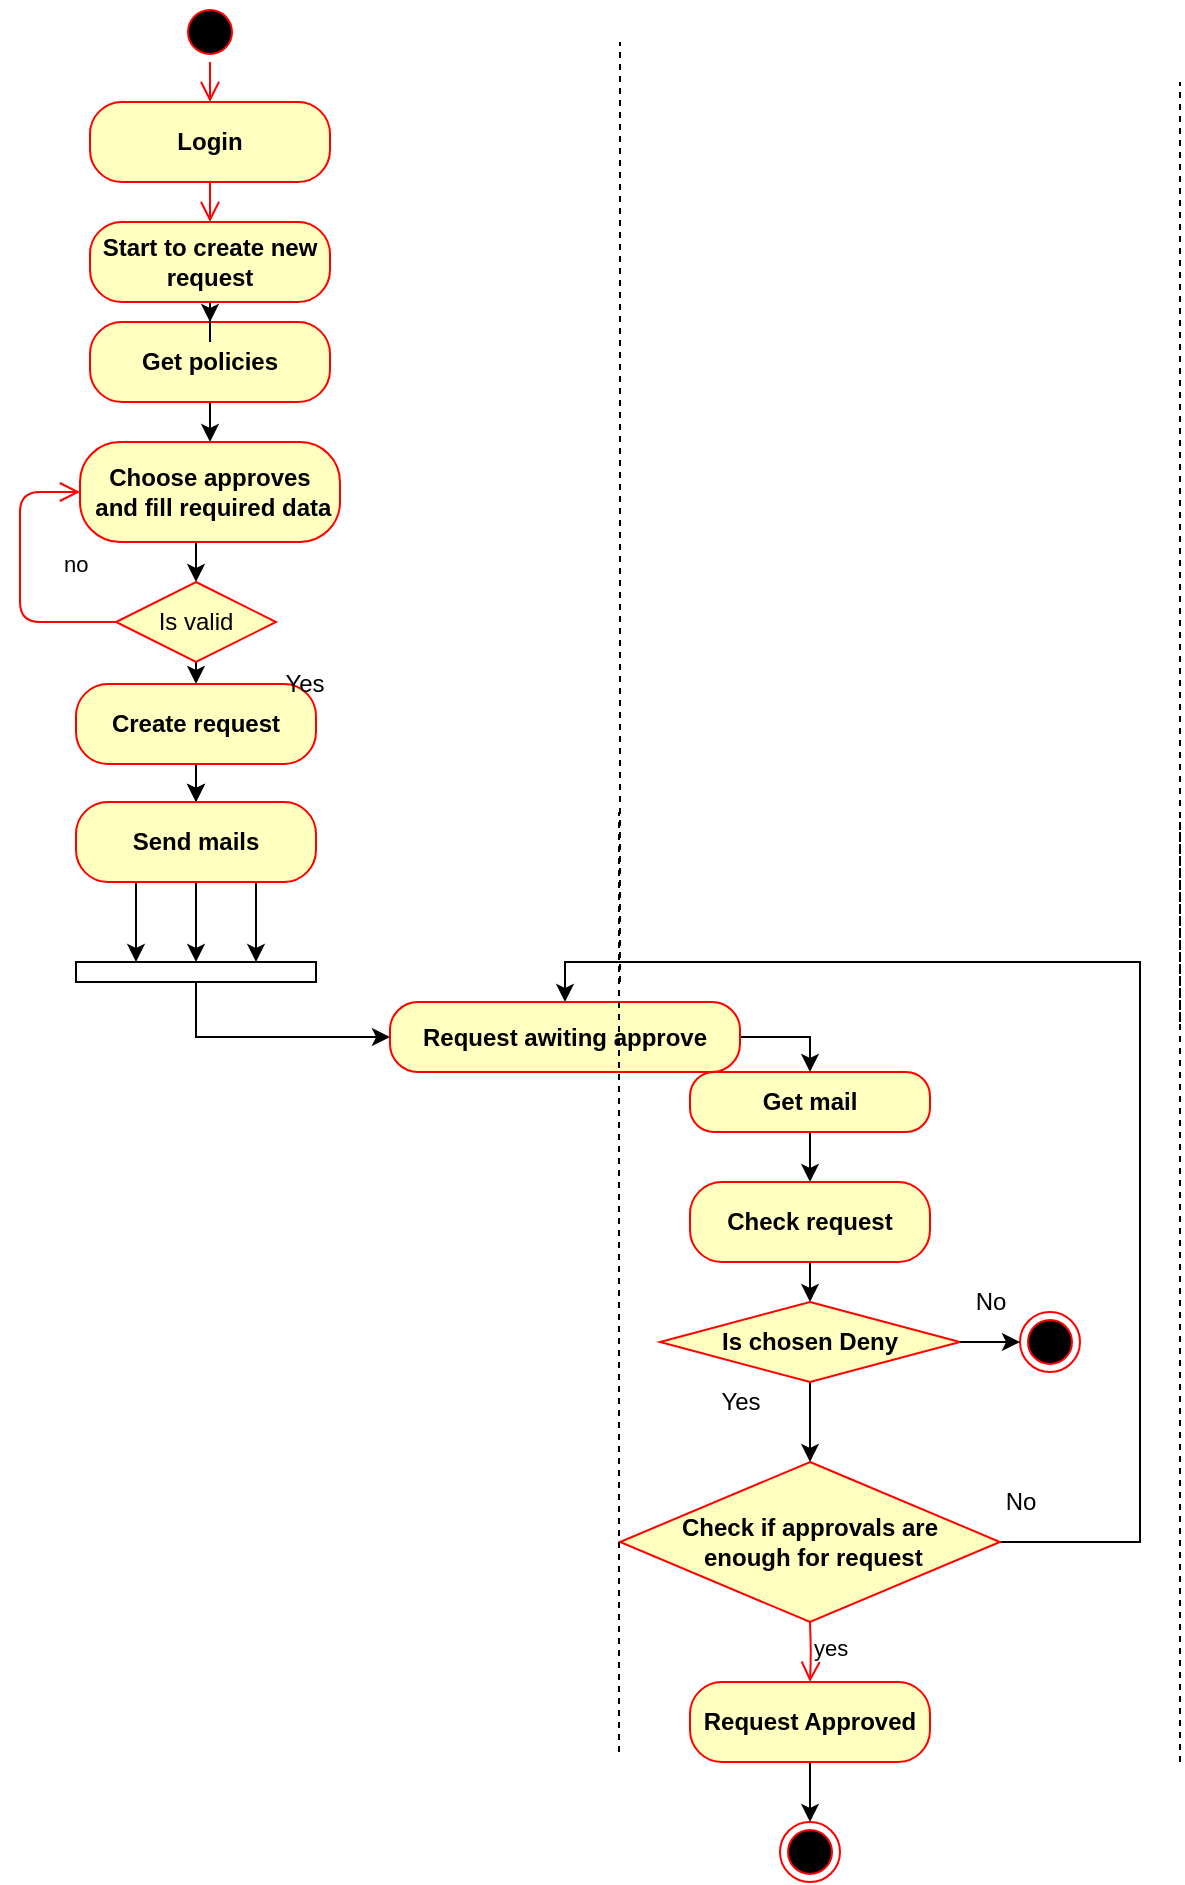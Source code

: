 <mxfile version="12.3.3" type="device" pages="1"><diagram id="VNstHQQeaw3U9KRSbjVQ" name="Page-1"><mxGraphModel dx="2489" dy="1932" grid="1" gridSize="10" guides="1" tooltips="1" connect="1" arrows="1" fold="1" page="1" pageScale="1" pageWidth="827" pageHeight="1169" math="0" shadow="0"><root><mxCell id="0"/><mxCell id="1" parent="0"/><mxCell id="hhRHubskOUGr5seeTbC1-1" value="" style="endArrow=none;dashed=1;html=1;" edge="1" parent="1"><mxGeometry width="50" height="50" relative="1" as="geometry"><mxPoint x="280" y="460" as="sourcePoint"/><mxPoint x="280" y="-10" as="targetPoint"/></mxGeometry></mxCell><mxCell id="hhRHubskOUGr5seeTbC1-2" value="" style="endArrow=none;dashed=1;html=1;" edge="1" parent="1"><mxGeometry width="50" height="50" relative="1" as="geometry"><mxPoint x="560" y="480" as="sourcePoint"/><mxPoint x="560" y="10" as="targetPoint"/></mxGeometry></mxCell><mxCell id="hhRHubskOUGr5seeTbC1-3" value="" style="ellipse;html=1;shape=startState;fillColor=#000000;strokeColor=#ff0000;" vertex="1" parent="1"><mxGeometry x="60" y="-30" width="30" height="30" as="geometry"/></mxCell><mxCell id="hhRHubskOUGr5seeTbC1-4" value="" style="edgeStyle=orthogonalEdgeStyle;html=1;verticalAlign=bottom;endArrow=open;endSize=8;strokeColor=#ff0000;entryX=0.5;entryY=0;entryDx=0;entryDy=0;" edge="1" source="hhRHubskOUGr5seeTbC1-12" parent="1" target="hhRHubskOUGr5seeTbC1-15"><mxGeometry relative="1" as="geometry"><mxPoint x="110" y="60" as="targetPoint"/></mxGeometry></mxCell><mxCell id="hhRHubskOUGr5seeTbC1-17" style="edgeStyle=orthogonalEdgeStyle;rounded=0;orthogonalLoop=1;jettySize=auto;html=1;exitX=0.5;exitY=1;exitDx=0;exitDy=0;entryX=0.5;entryY=0;entryDx=0;entryDy=0;" edge="1" parent="1" source="hhRHubskOUGr5seeTbC1-6" target="hhRHubskOUGr5seeTbC1-7"><mxGeometry relative="1" as="geometry"/></mxCell><mxCell id="hhRHubskOUGr5seeTbC1-6" value="&lt;b&gt;Get policies&lt;br&gt;&lt;/b&gt;" style="rounded=1;whiteSpace=wrap;html=1;arcSize=40;fontColor=#000000;fillColor=#ffffc0;strokeColor=#ff0000;" vertex="1" parent="1"><mxGeometry x="15" y="130" width="120" height="40" as="geometry"/></mxCell><mxCell id="hhRHubskOUGr5seeTbC1-31" style="edgeStyle=orthogonalEdgeStyle;rounded=0;orthogonalLoop=1;jettySize=auto;html=1;exitX=0.5;exitY=1;exitDx=0;exitDy=0;entryX=0.5;entryY=0;entryDx=0;entryDy=0;" edge="1" parent="1" source="hhRHubskOUGr5seeTbC1-7" target="hhRHubskOUGr5seeTbC1-9"><mxGeometry relative="1" as="geometry"/></mxCell><mxCell id="hhRHubskOUGr5seeTbC1-7" value="&lt;span style=&quot;font-weight: 700 ; white-space: nowrap&quot;&gt;Choose approves&lt;br&gt;&amp;nbsp;and fill&amp;nbsp;&lt;/span&gt;&lt;span style=&quot;white-space: nowrap&quot;&gt;&lt;b&gt;required data&lt;br&gt;&lt;/b&gt;&lt;/span&gt;" style="rounded=1;whiteSpace=wrap;html=1;arcSize=40;fontColor=#000000;fillColor=#ffffc0;strokeColor=#ff0000;" vertex="1" parent="1"><mxGeometry x="10" y="190" width="130" height="50" as="geometry"/></mxCell><mxCell id="hhRHubskOUGr5seeTbC1-25" style="edgeStyle=orthogonalEdgeStyle;rounded=0;orthogonalLoop=1;jettySize=auto;html=1;exitX=0.5;exitY=1;exitDx=0;exitDy=0;entryX=0.5;entryY=0;entryDx=0;entryDy=0;" edge="1" parent="1" source="hhRHubskOUGr5seeTbC1-8" target="hhRHubskOUGr5seeTbC1-20"><mxGeometry relative="1" as="geometry"/></mxCell><mxCell id="hhRHubskOUGr5seeTbC1-27" value="" style="edgeStyle=orthogonalEdgeStyle;rounded=0;orthogonalLoop=1;jettySize=auto;html=1;" edge="1" parent="1" source="hhRHubskOUGr5seeTbC1-8" target="hhRHubskOUGr5seeTbC1-20"><mxGeometry relative="1" as="geometry"/></mxCell><mxCell id="hhRHubskOUGr5seeTbC1-8" value="&lt;span style=&quot;font-weight: 700 ; white-space: nowrap&quot;&gt;Create request&lt;/span&gt;" style="rounded=1;whiteSpace=wrap;html=1;arcSize=40;fontColor=#000000;fillColor=#ffffc0;strokeColor=#ff0000;" vertex="1" parent="1"><mxGeometry x="8" y="311" width="120" height="40" as="geometry"/></mxCell><mxCell id="hhRHubskOUGr5seeTbC1-29" style="edgeStyle=orthogonalEdgeStyle;rounded=0;orthogonalLoop=1;jettySize=auto;html=1;exitX=0.5;exitY=1;exitDx=0;exitDy=0;entryX=0.5;entryY=0;entryDx=0;entryDy=0;" edge="1" parent="1" source="hhRHubskOUGr5seeTbC1-9" target="hhRHubskOUGr5seeTbC1-8"><mxGeometry relative="1" as="geometry"/></mxCell><mxCell id="hhRHubskOUGr5seeTbC1-9" value="Is valid" style="rhombus;whiteSpace=wrap;html=1;fillColor=#ffffc0;strokeColor=#ff0000;" vertex="1" parent="1"><mxGeometry x="28" y="260" width="80" height="40" as="geometry"/></mxCell><mxCell id="hhRHubskOUGr5seeTbC1-10" value="no" style="edgeStyle=orthogonalEdgeStyle;html=1;align=left;verticalAlign=bottom;endArrow=open;endSize=8;strokeColor=#ff0000;exitX=0;exitY=0.5;exitDx=0;exitDy=0;entryX=0;entryY=0.5;entryDx=0;entryDy=0;" edge="1" source="hhRHubskOUGr5seeTbC1-9" parent="1" target="hhRHubskOUGr5seeTbC1-7"><mxGeometry x="-0.049" y="-20" relative="1" as="geometry"><mxPoint x="-40" y="280" as="targetPoint"/><Array as="points"><mxPoint x="-20" y="280"/><mxPoint x="-20" y="215"/></Array><mxPoint as="offset"/></mxGeometry></mxCell><mxCell id="hhRHubskOUGr5seeTbC1-12" value="&lt;b&gt;Login&lt;br&gt;&lt;/b&gt;" style="rounded=1;whiteSpace=wrap;html=1;arcSize=40;fontColor=#000000;fillColor=#ffffc0;strokeColor=#ff0000;" vertex="1" parent="1"><mxGeometry x="15" y="20" width="120" height="40" as="geometry"/></mxCell><mxCell id="hhRHubskOUGr5seeTbC1-13" value="" style="edgeStyle=orthogonalEdgeStyle;html=1;verticalAlign=bottom;endArrow=open;endSize=8;strokeColor=#ff0000;entryX=0.5;entryY=0;entryDx=0;entryDy=0;" edge="1" parent="1" source="hhRHubskOUGr5seeTbC1-3" target="hhRHubskOUGr5seeTbC1-12"><mxGeometry relative="1" as="geometry"><mxPoint x="75" y="110" as="targetPoint"/><mxPoint x="75" y="50" as="sourcePoint"/></mxGeometry></mxCell><mxCell id="hhRHubskOUGr5seeTbC1-16" style="edgeStyle=orthogonalEdgeStyle;rounded=0;orthogonalLoop=1;jettySize=auto;html=1;exitX=0.5;exitY=1;exitDx=0;exitDy=0;" edge="1" parent="1" source="hhRHubskOUGr5seeTbC1-15" target="hhRHubskOUGr5seeTbC1-6"><mxGeometry relative="1" as="geometry"/></mxCell><mxCell id="hhRHubskOUGr5seeTbC1-15" value="&lt;b&gt;Start to create new request&lt;br&gt;&lt;/b&gt;" style="rounded=1;whiteSpace=wrap;html=1;arcSize=40;fontColor=#000000;fillColor=#ffffc0;strokeColor=#ff0000;" vertex="1" parent="1"><mxGeometry x="15" y="80" width="120" height="40" as="geometry"/></mxCell><mxCell id="hhRHubskOUGr5seeTbC1-21" style="edgeStyle=orthogonalEdgeStyle;rounded=0;orthogonalLoop=1;jettySize=auto;html=1;exitX=0.25;exitY=1;exitDx=0;exitDy=0;entryX=0.25;entryY=0;entryDx=0;entryDy=0;" edge="1" parent="1" source="hhRHubskOUGr5seeTbC1-20" target="hhRHubskOUGr5seeTbC1-24"><mxGeometry relative="1" as="geometry"><mxPoint x="30" y="466" as="targetPoint"/></mxGeometry></mxCell><mxCell id="hhRHubskOUGr5seeTbC1-22" style="edgeStyle=orthogonalEdgeStyle;rounded=0;orthogonalLoop=1;jettySize=auto;html=1;exitX=0.5;exitY=1;exitDx=0;exitDy=0;entryX=0.5;entryY=0;entryDx=0;entryDy=0;" edge="1" parent="1" source="hhRHubskOUGr5seeTbC1-20" target="hhRHubskOUGr5seeTbC1-24"><mxGeometry relative="1" as="geometry"><mxPoint x="69" y="468" as="targetPoint"/></mxGeometry></mxCell><mxCell id="hhRHubskOUGr5seeTbC1-23" style="edgeStyle=orthogonalEdgeStyle;rounded=0;orthogonalLoop=1;jettySize=auto;html=1;exitX=0.75;exitY=1;exitDx=0;exitDy=0;entryX=0.75;entryY=0;entryDx=0;entryDy=0;" edge="1" parent="1" source="hhRHubskOUGr5seeTbC1-20" target="hhRHubskOUGr5seeTbC1-24"><mxGeometry relative="1" as="geometry"><mxPoint x="98" y="470" as="targetPoint"/></mxGeometry></mxCell><mxCell id="hhRHubskOUGr5seeTbC1-20" value="&lt;span style=&quot;font-weight: 700 ; white-space: nowrap&quot;&gt;Send mails&lt;/span&gt;" style="rounded=1;whiteSpace=wrap;html=1;arcSize=40;fontColor=#000000;fillColor=#ffffc0;strokeColor=#ff0000;" vertex="1" parent="1"><mxGeometry x="8" y="370" width="120" height="40" as="geometry"/></mxCell><mxCell id="hhRHubskOUGr5seeTbC1-71" style="edgeStyle=orthogonalEdgeStyle;rounded=0;orthogonalLoop=1;jettySize=auto;html=1;exitX=0.5;exitY=1;exitDx=0;exitDy=0;entryX=0;entryY=0.5;entryDx=0;entryDy=0;" edge="1" parent="1" source="hhRHubskOUGr5seeTbC1-24" target="hhRHubskOUGr5seeTbC1-55"><mxGeometry relative="1" as="geometry"/></mxCell><mxCell id="hhRHubskOUGr5seeTbC1-24" value="" style="html=1;" vertex="1" parent="1"><mxGeometry x="8" y="450" width="120" height="10" as="geometry"/></mxCell><mxCell id="hhRHubskOUGr5seeTbC1-30" value="Yes&lt;br&gt;" style="text;html=1;align=center;verticalAlign=middle;resizable=0;points=[];;autosize=1;" vertex="1" parent="1"><mxGeometry x="102" y="301" width="40" height="20" as="geometry"/></mxCell><mxCell id="hhRHubskOUGr5seeTbC1-69" style="edgeStyle=orthogonalEdgeStyle;rounded=0;orthogonalLoop=1;jettySize=auto;html=1;exitX=0.5;exitY=1;exitDx=0;exitDy=0;entryX=0.5;entryY=0;entryDx=0;entryDy=0;" edge="1" parent="1" source="hhRHubskOUGr5seeTbC1-34" target="hhRHubskOUGr5seeTbC1-35"><mxGeometry relative="1" as="geometry"/></mxCell><mxCell id="hhRHubskOUGr5seeTbC1-34" value="&lt;span style=&quot;font-weight: 700 ; white-space: nowrap&quot;&gt;Get mail&lt;br&gt;&lt;/span&gt;" style="rounded=1;whiteSpace=wrap;html=1;arcSize=40;fontColor=#000000;fillColor=#ffffc0;strokeColor=#ff0000;" vertex="1" parent="1"><mxGeometry x="315" y="505" width="120" height="30" as="geometry"/></mxCell><mxCell id="hhRHubskOUGr5seeTbC1-67" style="edgeStyle=orthogonalEdgeStyle;rounded=0;orthogonalLoop=1;jettySize=auto;html=1;exitX=0.5;exitY=1;exitDx=0;exitDy=0;entryX=0.5;entryY=0;entryDx=0;entryDy=0;" edge="1" parent="1" source="hhRHubskOUGr5seeTbC1-35" target="hhRHubskOUGr5seeTbC1-57"><mxGeometry relative="1" as="geometry"/></mxCell><mxCell id="hhRHubskOUGr5seeTbC1-35" value="&lt;span style=&quot;font-weight: 700 ; white-space: nowrap&quot;&gt;Check request&lt;br&gt;&lt;/span&gt;" style="rounded=1;whiteSpace=wrap;html=1;arcSize=40;fontColor=#000000;fillColor=#ffffc0;strokeColor=#ff0000;" vertex="1" parent="1"><mxGeometry x="315" y="560" width="120" height="40" as="geometry"/></mxCell><mxCell id="hhRHubskOUGr5seeTbC1-78" style="edgeStyle=orthogonalEdgeStyle;rounded=0;orthogonalLoop=1;jettySize=auto;html=1;exitX=1;exitY=0.5;exitDx=0;exitDy=0;entryX=0.5;entryY=0;entryDx=0;entryDy=0;" edge="1" parent="1" source="hhRHubskOUGr5seeTbC1-36" target="hhRHubskOUGr5seeTbC1-55"><mxGeometry relative="1" as="geometry"><Array as="points"><mxPoint x="540" y="740"/><mxPoint x="540" y="450"/><mxPoint x="253" y="450"/></Array></mxGeometry></mxCell><mxCell id="hhRHubskOUGr5seeTbC1-36" value="&lt;span style=&quot;font-weight: 700 ; white-space: nowrap&quot;&gt;Check if approvals are&lt;br&gt;&amp;nbsp;&lt;/span&gt;&lt;span style=&quot;white-space: nowrap&quot;&gt;&lt;b&gt;enough for request&lt;/b&gt;&lt;/span&gt;" style="rhombus;whiteSpace=wrap;html=1;fillColor=#ffffc0;strokeColor=#ff0000;" vertex="1" parent="1"><mxGeometry x="280" y="700" width="190" height="80" as="geometry"/></mxCell><mxCell id="hhRHubskOUGr5seeTbC1-38" value="yes" style="edgeStyle=orthogonalEdgeStyle;html=1;align=left;verticalAlign=top;endArrow=open;endSize=8;strokeColor=#ff0000;entryX=0.5;entryY=0;entryDx=0;entryDy=0;" edge="1" parent="1" target="hhRHubskOUGr5seeTbC1-41"><mxGeometry x="-1" relative="1" as="geometry"><mxPoint x="370.5" y="810" as="targetPoint"/><mxPoint x="375" y="780" as="sourcePoint"/></mxGeometry></mxCell><mxCell id="hhRHubskOUGr5seeTbC1-75" style="edgeStyle=orthogonalEdgeStyle;rounded=0;orthogonalLoop=1;jettySize=auto;html=1;exitX=0.5;exitY=1;exitDx=0;exitDy=0;" edge="1" parent="1" source="hhRHubskOUGr5seeTbC1-41" target="hhRHubskOUGr5seeTbC1-74"><mxGeometry relative="1" as="geometry"/></mxCell><mxCell id="hhRHubskOUGr5seeTbC1-41" value="&lt;span style=&quot;font-weight: 700 ; white-space: nowrap&quot;&gt;Request Approved&lt;/span&gt;" style="rounded=1;whiteSpace=wrap;html=1;arcSize=40;fontColor=#000000;fillColor=#ffffc0;strokeColor=#ff0000;" vertex="1" parent="1"><mxGeometry x="315" y="810" width="120" height="40" as="geometry"/></mxCell><mxCell id="hhRHubskOUGr5seeTbC1-70" style="edgeStyle=orthogonalEdgeStyle;rounded=0;orthogonalLoop=1;jettySize=auto;html=1;exitX=1;exitY=0.5;exitDx=0;exitDy=0;entryX=0.5;entryY=0;entryDx=0;entryDy=0;" edge="1" parent="1" source="hhRHubskOUGr5seeTbC1-55" target="hhRHubskOUGr5seeTbC1-34"><mxGeometry relative="1" as="geometry"/></mxCell><mxCell id="hhRHubskOUGr5seeTbC1-55" value="&lt;span style=&quot;font-weight: 700 ; white-space: nowrap&quot;&gt;Request awiting approve&lt;/span&gt;&lt;span style=&quot;font-weight: 700 ; white-space: nowrap&quot;&gt;&lt;br&gt;&lt;/span&gt;" style="rounded=1;whiteSpace=wrap;html=1;arcSize=40;fontColor=#000000;fillColor=#ffffc0;strokeColor=#ff0000;" vertex="1" parent="1"><mxGeometry x="165" y="470" width="175" height="35" as="geometry"/></mxCell><mxCell id="hhRHubskOUGr5seeTbC1-60" style="edgeStyle=orthogonalEdgeStyle;rounded=0;orthogonalLoop=1;jettySize=auto;html=1;exitX=0.5;exitY=1;exitDx=0;exitDy=0;entryX=0.5;entryY=0;entryDx=0;entryDy=0;" edge="1" parent="1" source="hhRHubskOUGr5seeTbC1-57" target="hhRHubskOUGr5seeTbC1-36"><mxGeometry relative="1" as="geometry"/></mxCell><mxCell id="hhRHubskOUGr5seeTbC1-57" value="&lt;span style=&quot;white-space: nowrap&quot;&gt;&lt;b&gt;Is chosen Deny&lt;/b&gt;&lt;/span&gt;" style="rhombus;whiteSpace=wrap;html=1;fillColor=#ffffc0;strokeColor=#ff0000;" vertex="1" parent="1"><mxGeometry x="300" y="620" width="150" height="40" as="geometry"/></mxCell><mxCell id="hhRHubskOUGr5seeTbC1-61" value="Yes" style="text;html=1;align=center;verticalAlign=middle;resizable=0;points=[];;autosize=1;" vertex="1" parent="1"><mxGeometry x="320" y="660" width="40" height="20" as="geometry"/></mxCell><mxCell id="hhRHubskOUGr5seeTbC1-5" value="" style="ellipse;html=1;shape=endState;fillColor=#000000;strokeColor=#ff0000;" vertex="1" parent="1"><mxGeometry x="480" y="625" width="30" height="30" as="geometry"/></mxCell><mxCell id="hhRHubskOUGr5seeTbC1-62" style="edgeStyle=orthogonalEdgeStyle;rounded=0;orthogonalLoop=1;jettySize=auto;html=1;exitX=1;exitY=0.5;exitDx=0;exitDy=0;" edge="1" parent="1" source="hhRHubskOUGr5seeTbC1-57" target="hhRHubskOUGr5seeTbC1-5"><mxGeometry relative="1" as="geometry"><mxPoint x="590" y="640" as="targetPoint"/><mxPoint x="450" y="640" as="sourcePoint"/></mxGeometry></mxCell><mxCell id="hhRHubskOUGr5seeTbC1-65" value="No" style="text;html=1;align=center;verticalAlign=middle;resizable=0;points=[];;autosize=1;" vertex="1" parent="1"><mxGeometry x="465" y="710" width="30" height="20" as="geometry"/></mxCell><mxCell id="hhRHubskOUGr5seeTbC1-66" value="No" style="text;html=1;align=center;verticalAlign=middle;resizable=0;points=[];;autosize=1;" vertex="1" parent="1"><mxGeometry x="450" y="610" width="30" height="20" as="geometry"/></mxCell><mxCell id="hhRHubskOUGr5seeTbC1-74" value="" style="ellipse;html=1;shape=endState;fillColor=#000000;strokeColor=#ff0000;" vertex="1" parent="1"><mxGeometry x="360" y="880" width="30" height="30" as="geometry"/></mxCell><mxCell id="hhRHubskOUGr5seeTbC1-76" value="" style="endArrow=none;dashed=1;html=1;" edge="1" parent="1"><mxGeometry width="50" height="50" relative="1" as="geometry"><mxPoint x="279.5" y="845" as="sourcePoint"/><mxPoint x="279.5" y="375" as="targetPoint"/></mxGeometry></mxCell><mxCell id="hhRHubskOUGr5seeTbC1-77" value="" style="endArrow=none;dashed=1;html=1;" edge="1" parent="1"><mxGeometry width="50" height="50" relative="1" as="geometry"><mxPoint x="560" y="850" as="sourcePoint"/><mxPoint x="560" y="380" as="targetPoint"/></mxGeometry></mxCell></root></mxGraphModel></diagram></mxfile>